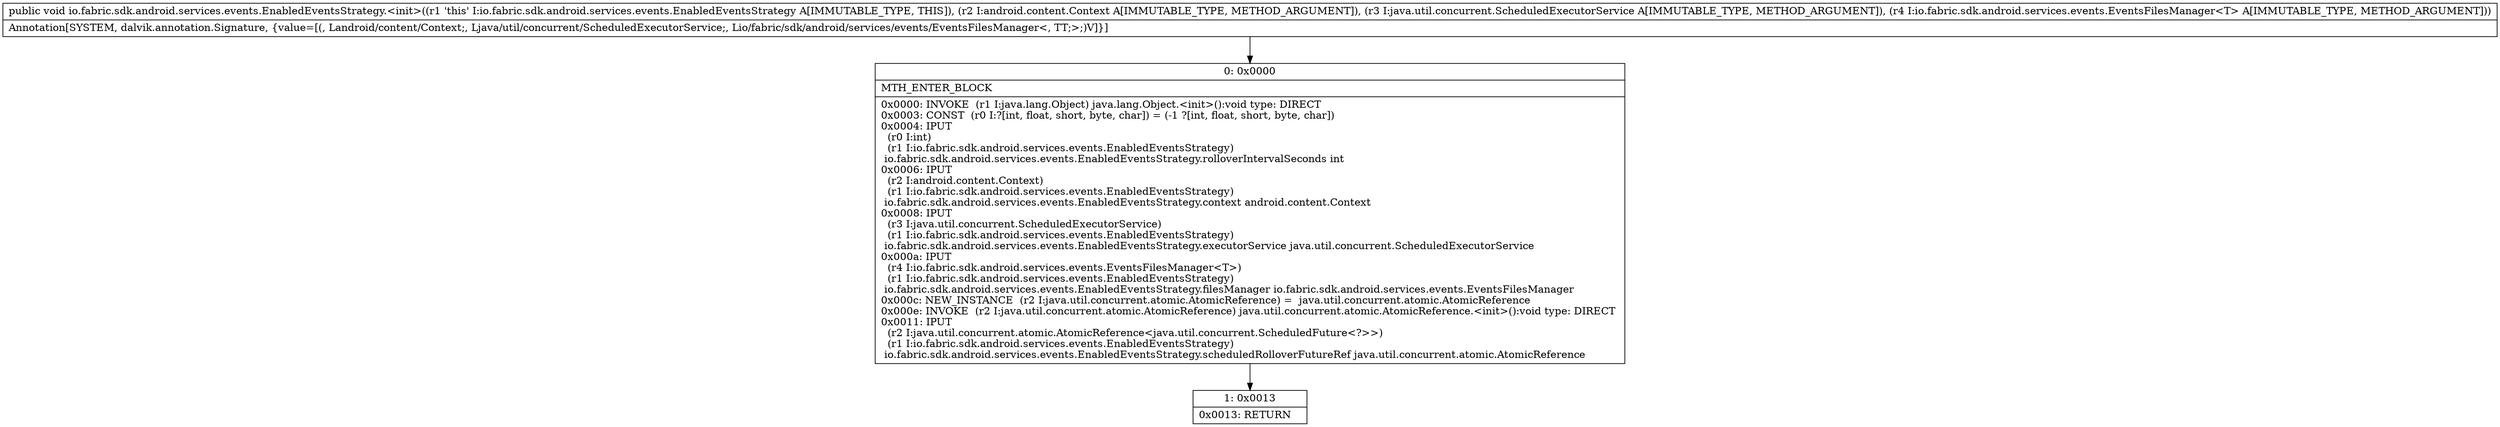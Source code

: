 digraph "CFG forio.fabric.sdk.android.services.events.EnabledEventsStrategy.\<init\>(Landroid\/content\/Context;Ljava\/util\/concurrent\/ScheduledExecutorService;Lio\/fabric\/sdk\/android\/services\/events\/EventsFilesManager;)V" {
Node_0 [shape=record,label="{0\:\ 0x0000|MTH_ENTER_BLOCK\l|0x0000: INVOKE  (r1 I:java.lang.Object) java.lang.Object.\<init\>():void type: DIRECT \l0x0003: CONST  (r0 I:?[int, float, short, byte, char]) = (\-1 ?[int, float, short, byte, char]) \l0x0004: IPUT  \l  (r0 I:int)\l  (r1 I:io.fabric.sdk.android.services.events.EnabledEventsStrategy)\l io.fabric.sdk.android.services.events.EnabledEventsStrategy.rolloverIntervalSeconds int \l0x0006: IPUT  \l  (r2 I:android.content.Context)\l  (r1 I:io.fabric.sdk.android.services.events.EnabledEventsStrategy)\l io.fabric.sdk.android.services.events.EnabledEventsStrategy.context android.content.Context \l0x0008: IPUT  \l  (r3 I:java.util.concurrent.ScheduledExecutorService)\l  (r1 I:io.fabric.sdk.android.services.events.EnabledEventsStrategy)\l io.fabric.sdk.android.services.events.EnabledEventsStrategy.executorService java.util.concurrent.ScheduledExecutorService \l0x000a: IPUT  \l  (r4 I:io.fabric.sdk.android.services.events.EventsFilesManager\<T\>)\l  (r1 I:io.fabric.sdk.android.services.events.EnabledEventsStrategy)\l io.fabric.sdk.android.services.events.EnabledEventsStrategy.filesManager io.fabric.sdk.android.services.events.EventsFilesManager \l0x000c: NEW_INSTANCE  (r2 I:java.util.concurrent.atomic.AtomicReference) =  java.util.concurrent.atomic.AtomicReference \l0x000e: INVOKE  (r2 I:java.util.concurrent.atomic.AtomicReference) java.util.concurrent.atomic.AtomicReference.\<init\>():void type: DIRECT \l0x0011: IPUT  \l  (r2 I:java.util.concurrent.atomic.AtomicReference\<java.util.concurrent.ScheduledFuture\<?\>\>)\l  (r1 I:io.fabric.sdk.android.services.events.EnabledEventsStrategy)\l io.fabric.sdk.android.services.events.EnabledEventsStrategy.scheduledRolloverFutureRef java.util.concurrent.atomic.AtomicReference \l}"];
Node_1 [shape=record,label="{1\:\ 0x0013|0x0013: RETURN   \l}"];
MethodNode[shape=record,label="{public void io.fabric.sdk.android.services.events.EnabledEventsStrategy.\<init\>((r1 'this' I:io.fabric.sdk.android.services.events.EnabledEventsStrategy A[IMMUTABLE_TYPE, THIS]), (r2 I:android.content.Context A[IMMUTABLE_TYPE, METHOD_ARGUMENT]), (r3 I:java.util.concurrent.ScheduledExecutorService A[IMMUTABLE_TYPE, METHOD_ARGUMENT]), (r4 I:io.fabric.sdk.android.services.events.EventsFilesManager\<T\> A[IMMUTABLE_TYPE, METHOD_ARGUMENT]))  | Annotation[SYSTEM, dalvik.annotation.Signature, \{value=[(, Landroid\/content\/Context;, Ljava\/util\/concurrent\/ScheduledExecutorService;, Lio\/fabric\/sdk\/android\/services\/events\/EventsFilesManager\<, TT;\>;)V]\}]\l}"];
MethodNode -> Node_0;
Node_0 -> Node_1;
}

